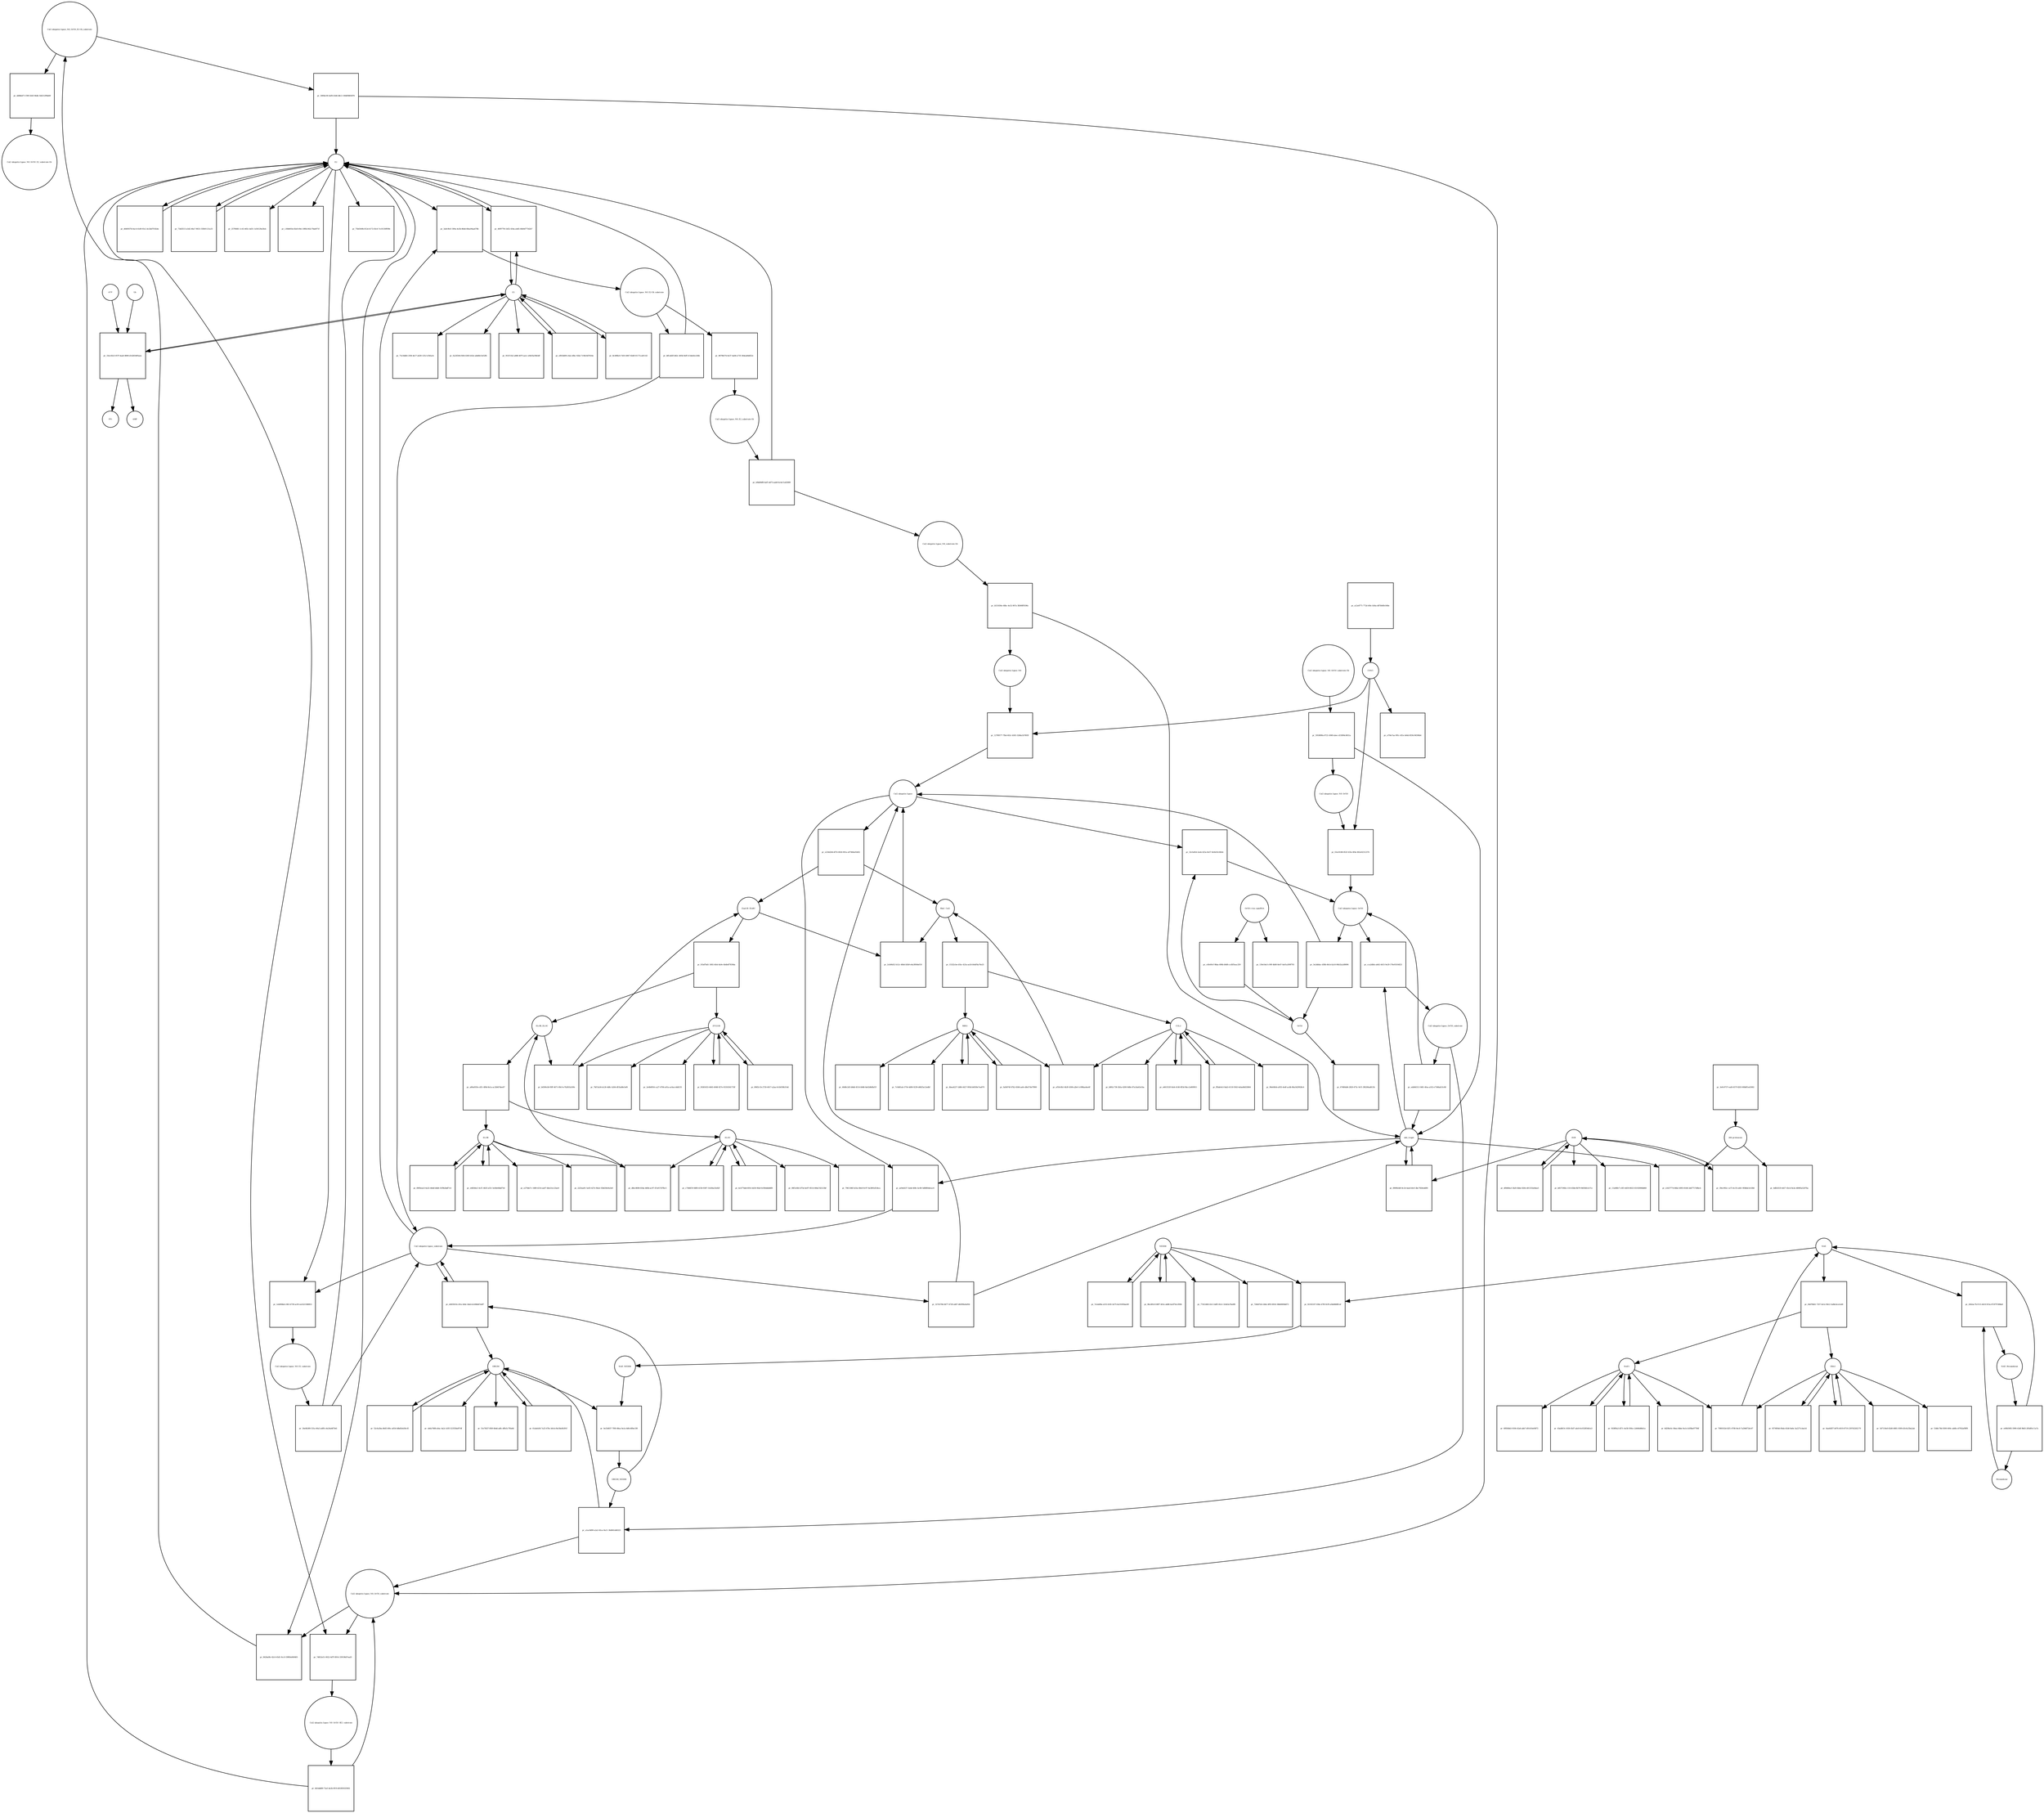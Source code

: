 strict digraph  {
"Cul2 ubiquitin ligase_N8_Orf10_E2-Ub_substrate" [annotation="urn_miriam_ncbiprotein_BCD58762|urn_miriam_hgnc.symbol_UBE2|urn_miriam_hgnc.symbol_ZYG11B|urn_miriam_hgnc.symbol_ELOB|urn_miriam_hgnc.symbol_ELOC|urn_miriam_hgnc.symbol_RBX1|urn_miriam_hgnc.symbol_CUL2|urn_miriam_hgnc.symbol_NEDD8", bipartite=0, cls=complex, fontsize=4, label="Cul2 ubiquitin ligase_N8_Orf10_E2-Ub_substrate", shape=circle];
"pr_dd0bb471-f39f-43d3-9b4b-1b6212f9bd0f" [annotation="", bipartite=1, cls=process, fontsize=4, label="pr_dd0bb471-f39f-43d3-9b4b-1b6212f9bd0f", shape=square];
"Cul2 ubiquitin ligase_N8_Orf10_E2_substrate-Ub" [annotation="urn_miriam_ncbiprotein_BCD58762|urn_miriam_hgnc.symbol_UBE2|urn_miriam_hgnc.symbol_ZYG11B|urn_miriam_hgnc.symbol_ELOB|urn_miriam_hgnc.symbol_ELOC|urn_miriam_hgnc.symbol_RBX1|urn_miriam_hgnc.symbol_CUL2|urn_miriam_hgnc.symbol_NEDD8", bipartite=0, cls=complex, fontsize=4, label="Cul2 ubiquitin ligase_N8_Orf10_E2_substrate-Ub", shape=circle];
"Cul2 ubiquitin ligase_N8_E2-Ub_substrate" [annotation="urn_miriam_hgnc.symbol_ZYG11B|urn_miriam_hgnc.symbol_RBX1|urn_miriam_hgnc.symbol_ELOB|urn_miriam_hgnc.symbol_ELOC|urn_miriam_hgnc.symbol_CUL2|urn_miriam_hgnc.symbol_NEDD8|urn_miriam_hgnc.symbol_UBE2", bipartite=0, cls=complex, fontsize=4, label="Cul2 ubiquitin ligase_N8_E2-Ub_substrate", shape=circle];
"pr_9679b574-0e37-4a06-a735-564ea84df22c" [annotation="", bipartite=1, cls=process, fontsize=4, label="pr_9679b574-0e37-4a06-a735-564ea84df22c", shape=square];
"Cul2 ubiquitin ligase_N8_E2_substrate-Ub" [annotation="urn_miriam_hgnc.symbol_ZYG11B|urn_miriam_hgnc.symbol_UBE2|urn_miriam_hgnc.symbol_ELOB|urn_miriam_hgnc.symbol_ELOC|urn_miriam_hgnc.symbol_RBX1|urn_miriam_hgnc.symbol_CUL2|urn_miriam_hgnc.symbol_NEDD8", bipartite=0, cls=complex, fontsize=4, label="Cul2 ubiquitin ligase_N8_E2_substrate-Ub", shape=circle];
E2 [annotation="urn_miriam_hgnc.symbol_UBE2", bipartite=0, cls=macromolecule, fontsize=4, label=E2, shape=circle];
"pr_40f977f4-5d52-434a-a4d5-64b9d77542b7" [annotation="", bipartite=1, cls=process, fontsize=4, label="pr_40f977f4-5d52-434a-a4d5-64b9d77542b7", shape=square];
E1 [annotation="urn_miriam_hgnc.symbol_UBA", bipartite=0, cls=macromolecule, fontsize=4, label=E1, shape=circle];
"pr_33ec45e3-057f-4aa6-8890-d14283495aea" [annotation="", bipartite=1, cls=process, fontsize=4, label="pr_33ec45e3-057f-4aa6-8890-d14283495aea", shape=square];
Ub [annotation="", bipartite=0, cls="simple chemical", fontsize=4, label=Ub, shape=circle];
ATP [annotation="", bipartite=0, cls="simple chemical", fontsize=4, label=ATP, shape=circle];
AMP [annotation="", bipartite=0, cls="simple chemical", fontsize=4, label=AMP, shape=circle];
PPi [annotation="", bipartite=0, cls="simple chemical", fontsize=4, label=PPi, shape=circle];
"Cul2 ubiquitin ligase_substrate" [annotation="urn_miriam_hgnc.symbol_ZYg11B|urn_miriam_hgnc.symbol_ELOB|urn_miriam_hgnc.symbol_ELOC|urn_miriam_hgnc.symbol_RBX1|urn_miriam_hgnc.symbol_CUL2|urn_miriam_hgnc.symbol_NEDD8", bipartite=0, cls=complex, fontsize=4, label="Cul2 ubiquitin ligase_substrate", shape=circle];
"pr_3a8c9b1f-309a-4e3b-86dd-68ea94aa678b" [annotation="", bipartite=1, cls=process, fontsize=4, label="pr_3a8c9b1f-309a-4e3b-86dd-68ea94aa678b", shape=square];
"Cul2 ubiquitin ligase_N8_Orf10_substrate" [annotation="urn_miriam_ncbiprotein_BCD58762|urn_miriam_hgnc.symbol_ZYG11B|urn_miriam_hgnc.symbol_ELOB|urn_miriam_hgnc.symbol_ELOC|urn_miriam_hgnc.symbol_RBX1|urn_miriam_hgnc.symbol_CUL2|urn_miriam_hgnc.symbol_NEDD8", bipartite=0, cls=complex, fontsize=4, label="Cul2 ubiquitin ligase_N8_Orf10_substrate", shape=circle];
"pr_8426a0fe-42c6-45d1-9cc0-59f60e849405" [annotation="", bipartite=1, cls=process, fontsize=4, label="pr_8426a0fe-42c6-45d1-9cc0-59f60e849405", shape=square];
ZYG11B [annotation="urn_miriam_hgnc_HGNC%3A25820", bipartite=0, cls=macromolecule, fontsize=4, label=ZYG11B, shape=circle];
"pr_f4581653-4645-4048-927e-03318341735f" [annotation="", bipartite=1, cls=process, fontsize=4, label="pr_f4581653-4645-4048-927e-03318341735f", shape=square];
UBE2M [annotation="urn_miriam_hgnc_HGNC%3A12491", bipartite=0, cls=macromolecule, fontsize=4, label=UBE2M, shape=circle];
"pr_61abeb36-7a25-47bc-b0cb-f4e58a0b391f" [annotation="", bipartite=1, cls=process, fontsize=4, label="pr_61abeb36-7a25-47bc-b0cb-f4e58a0b391f", shape=square];
UBA3 [annotation="urn_miriam_hgnc_HGNC%3A12470", bipartite=0, cls=macromolecule, fontsize=4, label=UBA3, shape=circle];
"pr_0574f64d-00ab-41b8-9a6e-3a2271cbacb1" [annotation="", bipartite=1, cls=process, fontsize=4, label="pr_0574f64d-00ab-41b8-9a6e-3a2271cbacb1", shape=square];
RBX1 [annotation="urn_miriam_hgnc_HGNC%3A9928", bipartite=0, cls=macromolecule, fontsize=4, label=RBX1, shape=circle];
"pr_4bea4227-2d84-4427-993d-b6930e7ea870" [annotation="", bipartite=1, cls=process, fontsize=4, label="pr_4bea4227-2d84-4427-993d-b6930e7ea870", shape=square];
"Orf10 (+)ss sgmRNA" [annotation=urn_miriam_ncbiprotein_BCD58762, bipartite=0, cls="nucleic acid feature", fontsize=4, label="Orf10 (+)ss sgmRNA", shape=circle];
"pr_c4fe69cf-9bba-496b-b9d8-ccd5f5eac259" [annotation="", bipartite=1, cls=process, fontsize=4, label="pr_c4fe69cf-9bba-496b-b9d8-ccd5f5eac259", shape=square];
Orf10 [annotation=urn_miriam_ncbiprotein_BCD58762, bipartite=0, cls=macromolecule, fontsize=4, label=Orf10, shape=circle];
NEDD8 [annotation="urn_miriam_hgnc_HGNC%3A7732", bipartite=0, cls=macromolecule, fontsize=4, label=NEDD8, shape=circle];
"pr_7e2abf8a-e253-4181-b275-be191ffdae49" [annotation="", bipartite=1, cls=process, fontsize=4, label="pr_7e2abf8a-e253-4181-b275-be191ffdae49", shape=square];
NAE1 [annotation="urn_miriam_hgnc_HGNC%3A621", bipartite=0, cls=macromolecule, fontsize=4, label=NAE1, shape=circle];
"pr_43adbf14-1658-45d7-abc8-6c032854b1a3" [annotation="", bipartite=1, cls=process, fontsize=4, label="pr_43adbf14-1658-45d7-abc8-6c032854b1a3", shape=square];
ELOC [annotation="urn_miriam_hgnc_HGNC%3A11617", bipartite=0, cls=macromolecule, fontsize=4, label=ELOC, shape=circle];
"pr_c7466f19-68f8-4158-9387-31d36a33e82f" [annotation="", bipartite=1, cls=process, fontsize=4, label="pr_c7466f19-68f8-4158-9387-31d36a33e82f", shape=square];
ELOB [annotation="urn_miriam_hgnc_HGNC%3A11619", bipartite=0, cls=macromolecule, fontsize=4, label=ELOB, shape=circle];
"pr_8985eae3-6a32-46dd-b4b8-31f9b2bdf7c4" [annotation="", bipartite=1, cls=process, fontsize=4, label="pr_8985eae3-6a32-46dd-b4b8-31f9b2bdf7c4", shape=square];
"pr_d640937b-0ac4-41d9-93c2-dc2bd7f182de" [annotation="", bipartite=1, cls=process, fontsize=4, label="pr_d640937b-0ac4-41d9-93c2-dc2bd7f182de", shape=square];
"pr_ef81b609-c6ee-4fbc-92b2-7c9b10d7616e" [annotation="", bipartite=1, cls=process, fontsize=4, label="pr_ef81b609-c6ee-4fbc-92b2-7c9b10d7616e", shape=square];
DUB [annotation="urn_miriam_hgnc.symbol_DUB", bipartite=0, cls=macromolecule, fontsize=4, label=DUB, shape=circle];
"pr_39ec992c-ca73-4c35-a441-9f48de3c438d" [annotation="", bipartite=1, cls=process, fontsize=4, label="pr_39ec992c-ca73-4c35-a441-9f48de3c438d", shape=square];
CUL2 [annotation="urn_miriam_hgnc_HGNC%3A2552", bipartite=0, cls=macromolecule, fontsize=4, label=CUL2, shape=circle];
"pr_e661553f-feb4-4140-8f3d-9bcc2e809911" [annotation="", bipartite=1, cls=process, fontsize=4, label="pr_e661553f-feb4-4140-8f3d-9bcc2e809911", shape=square];
"pr_8f4f2c1b-2720-4017-a2aa-fe1b030b314d" [annotation="", bipartite=1, cls=process, fontsize=4, label="pr_8f4f2c1b-2720-4017-a2aa-fe1b030b314d", shape=square];
"pr_52c6a3ba-d6d5-4f4c-a654-6dbd5eb36c45" [annotation="", bipartite=1, cls=process, fontsize=4, label="pr_52c6a3ba-d6d5-4f4c-a654-6dbd5eb36c45", shape=square];
"pr_0aa6d5f7-b976-4019-8719-2397d3262170" [annotation="", bipartite=1, cls=process, fontsize=4, label="pr_0aa6d5f7-b976-4019-8719-2397d3262170", shape=square];
"pr_fafd474f-67b2-4566-aefe-d8e57de7f900" [annotation="", bipartite=1, cls=process, fontsize=4, label="pr_fafd474f-67b2-4566-aefe-d8e57de7f900", shape=square];
"pr_9bcd95c9-80f7-401e-ab88-4a3f7b1cf094" [annotation="", bipartite=1, cls=process, fontsize=4, label="pr_9bcd95c9-80f7-401e-ab88-4a3f7b1cf094", shape=square];
"pr_f438f0a3-d57c-4e58-936e-c2d446d8efca" [annotation="", bipartite=1, cls=process, fontsize=4, label="pr_f438f0a3-d57c-4e58-936e-c2d446d8efca", shape=square];
"pr_4cb774dd-6914-4d18-9fa8-0cf66dddd6f6" [annotation="", bipartite=1, cls=process, fontsize=4, label="pr_4cb774dd-6914-4d18-9fa8-0cf66dddd6f6", shape=square];
"pr_e48364c3-4cf1-402f-a531-5e40e84bd75d" [annotation="", bipartite=1, cls=process, fontsize=4, label="pr_e48364c3-4cf1-402f-a531-5e40e84bd75d", shape=square];
"pr_73d2f213-a5d2-46a7-9833-15fb91121a33" [annotation="", bipartite=1, cls=process, fontsize=4, label="pr_73d2f213-a5d2-46a7-9833-15fb91121a33", shape=square];
"pr_8c49fbc6-7d10-4967-82d0-01171ca81143" [annotation="", bipartite=1, cls=process, fontsize=4, label="pr_8c49fbc6-7d10-4967-82d0-01171ca81143", shape=square];
"pr_4f6666a3-3b20-4bbe-820e-d01333a0daa5" [annotation="", bipartite=1, cls=process, fontsize=4, label="pr_4f6666a3-3b20-4bbe-820e-d01333a0daa5", shape=square];
"pr_ffbde0e3-9ab3-4118-9343-4eba48d33864" [annotation="", bipartite=1, cls=process, fontsize=4, label="pr_ffbde0e3-9ab3-4118-9343-4eba48d33864", shape=square];
"pr_a12e8771-772d-4f4c-b56a-d87b9d9c048e" [annotation="", bipartite=1, cls=process, fontsize=4, label="pr_a12e8771-772d-4f4c-b56a-d87b9d9c048e", shape=square];
CSN5 [annotation="", bipartite=0, cls=complex, fontsize=4, label=CSN5, shape=circle];
"pr_3e9c9737-eafd-457f-8203-80b8f1ed1802" [annotation="", bipartite=1, cls=process, fontsize=4, label="pr_3e9c9737-eafd-457f-8203-80b8f1ed1802", shape=square];
"26S-proteasom" [annotation="urn_miriam_obo.go_GO%3A0000502", bipartite=0, cls=complex, fontsize=4, label="26S-proteasom", shape=circle];
NAE_Pevonedistat [annotation="urn_miriam_obo.chebi_CHEBI%3A145535|urn_miriam_hgnc.symbol_NAE1|urn_miriam_hgnc.symbol_UBA3", bipartite=0, cls=complex, fontsize=4, label=NAE_Pevonedistat, shape=circle];
"pr_e49b5985-5990-43df-9b83-285df0c11a7a" [annotation="", bipartite=1, cls=process, fontsize=4, label="pr_e49b5985-5990-43df-9b83-285df0c11a7a", shape=square];
Pevonedistat [annotation="urn_miriam_obo.chebi_CHEBI%3A145535", bipartite=0, cls="simple chemical", fontsize=4, label=Pevonedistat, shape=circle];
NAE [annotation="urn_miriam_hgnc.symbol_NAE1|urn_miriam_hgnc.symbol_UBA3", bipartite=0, cls=complex, fontsize=4, label=NAE, shape=circle];
"pr_04d70b61-7257-4e1e-9b12-5a8bcbca1ed0" [annotation="", bipartite=1, cls=process, fontsize=4, label="pr_04d70b61-7257-4e1e-9b12-5a8bcbca1ed0", shape=square];
ELOB_ELOC [annotation="urn_miriam_hgnc.symbol_ELOB|urn_miriam_hgnc.symbol_ELOC", bipartite=0, cls=complex, fontsize=4, label=ELOB_ELOC, shape=circle];
"pr_a80a055b-cd51-4f8d-8e1a-ac2b9d7dee87" [annotation="", bipartite=1, cls=process, fontsize=4, label="pr_a80a055b-cd51-4f8d-8e1a-ac2b9d7dee87", shape=square];
Zyg11B_EloBC [annotation="urn_miriam_hgnc.symbol_ZYG11B|urn_miriam_hgnc.symbol_ELOB|urn_miriam_hgnc.symbol_ELOC", bipartite=0, cls=complex, fontsize=4, label=Zyg11B_EloBC, shape=circle];
"pr_01bd7bd1-3492-4feb-8a9e-4b4b4f7839da" [annotation="", bipartite=1, cls=process, fontsize=4, label="pr_01bd7bd1-3492-4feb-8a9e-4b4b4f7839da", shape=square];
"Cul2 ubiquitin ligase_N8_substrate-Ub" [annotation="urn_miriam_hgnc.symbol_ZYG11B|urn_miriam_hgnc.symbol_ELOB|urn_miriam_hgnc.symbol_ELOC|urn_miriam_hgnc.symbol_RBX1|urn_miriam_hgnc.symbol_CUL2|urn_miriam_hgnc.symbol_NEDD8", bipartite=0, cls=complex, fontsize=4, label="Cul2 ubiquitin ligase_N8_substrate-Ub", shape=circle];
"pr_b531836e-48bc-4e32-967a-3fb90ff0596c" [annotation="", bipartite=1, cls=process, fontsize=4, label="pr_b531836e-48bc-4e32-967a-3fb90ff0596c", shape=square];
"Cul2 ubiquitin ligase_N8" [annotation="urn_miriam_hgnc.symbol_ZYG11B|urn_miriam_hgnc.symbol_ELOB|urn_miriam_hgnc.symbol_ELOC|urn_miriam_hgnc.symbol_RBX1|urn_miriam_hgnc.symbol_CUL2|urn_miriam_hgnc.symbol_NEDD8", bipartite=0, cls=complex, fontsize=4, label="Cul2 ubiquitin ligase_N8", shape=circle];
ubit_traget [annotation="", bipartite=0, cls=macromolecule, fontsize=4, label=ubit_traget, shape=circle];
"pr_32743784-8477-4729-a487-d82f9fa0a956" [annotation="", bipartite=1, cls=process, fontsize=4, label="pr_32743784-8477-4729-a487-d82f9fa0a956", shape=square];
"Cul2 ubiquitin ligase" [annotation="urn_miriam_hgnc.symbol_RBX1|urn_miriam_hgnc.symbol_CUL2|urn_miriam_hgnc.symbol_ZYG11B|urn_miriam_hgnc.symbol_ELOB|urn_miriam_hgnc.symbol_ELOC", bipartite=0, cls=complex, fontsize=4, label="Cul2 ubiquitin ligase", shape=circle];
"Cul2 ubiquitin ligase_N8_Orf10_substrate-Ub" [annotation="urn_miriam_ncbiprotein_BCD58762|urn_miriam_hgnc.symbol_ZYG11B|urn_miriam_hgnc.symbol_ELOB|urn_miriam_hgnc.symbol_ELOC|urn_miriam_hgnc.symbol_RBX1|urn_miriam_hgnc.symbol_CUL2|urn_miriam_hgnc.symbol_NEDD8", bipartite=0, cls=complex, fontsize=4, label="Cul2 ubiquitin ligase_N8_Orf10_substrate-Ub", shape=circle];
"pr_5918890a-8721-4949-abec-d15894c8651a" [annotation="", bipartite=1, cls=process, fontsize=4, label="pr_5918890a-8721-4949-abec-d15894c8651a", shape=square];
"Cul2 ubiquitin ligase_N8_Orf10" [annotation="urn_miriam_hgnc.symbol_ZYG11B|urn_miriam_hgnc.symbol_ELOB|urn_miriam_hgnc.symbol_ELOC|urn_miriam_hgnc.symbol_RBX1|urn_miriam_hgnc.symbol_CUL2|urn_miriam_hgnc.symbol_NEDD8|urn_miriam_ncbiprotein_BCD58762", bipartite=0, cls=complex, fontsize=4, label="Cul2 ubiquitin ligase_N8_Orf10", shape=circle];
"Cul2 ubiquitin ligase_Orf10_substrate" [annotation="urn_miriam_ncbiprotein_BCD58762|urn_miriam_hgnc.symbol_ZYg11B|urn_miriam_hgnc.symbol_ELOB|urn_miriam_hgnc.symbol_ELOC|urn_miriam_hgnc.symbol_RBX1|urn_miriam_hgnc.symbol_CUL2", bipartite=0, cls=complex, fontsize=4, label="Cul2 ubiquitin ligase_Orf10_substrate", shape=circle];
"pr_edd44313-5481-4fea-a102-e7348ab15c68" [annotation="", bipartite=1, cls=process, fontsize=4, label="pr_edd44313-5481-4fea-a102-e7348ab15c68", shape=square];
"Cul2 ubiquitin ligase_Orf10" [annotation="urn_miriam_ncbiprotein_BCD58762|urn_miriam_hgnc.symbol_ZYG11B|urn_miriam_hgnc.symbol_ELOB|urn_miriam_hgnc.symbol_ELOC|urn_miriam_hgnc.symbol_RBX1|urn_miriam_hgnc.symbol_CUL2", bipartite=0, cls=complex, fontsize=4, label="Cul2 ubiquitin ligase_Orf10", shape=circle];
"pr_03a18188-852f-435e-8f4e-802e02312376" [annotation="", bipartite=1, cls=process, fontsize=4, label="pr_03a18188-852f-435e-8f4e-802e02312376", shape=square];
"pr_3e2dddac-d58b-46cb-b2c8-06b32a2d9896" [annotation="", bipartite=1, cls=process, fontsize=4, label="pr_3e2dddac-d58b-46cb-b2c8-06b32a2d9896", shape=square];
"pr_12789577-7fbd-402c-b583-328da1b7805f" [annotation="", bipartite=1, cls=process, fontsize=4, label="pr_12789577-7fbd-402c-b583-328da1b7805f", shape=square];
"pr_e234d20d-df7d-4926-901a-a97466a05d02" [annotation="", bipartite=1, cls=process, fontsize=4, label="pr_e234d20d-df7d-4926-901a-a97466a05d02", shape=square];
Rbx1_Cul2 [annotation="urn_miriam_hgnc.symbol_RBX1|urn_miriam_hgnc.symbol_CUL2", bipartite=0, cls=complex, fontsize=4, label=Rbx1_Cul2, shape=circle];
"pr_b9bd9df8-4af5-4d73-aab9-6c4e11a62089" [annotation="", bipartite=1, cls=process, fontsize=4, label="pr_b9bd9df8-4af5-4d73-aab9-6c4e11a62089", shape=square];
"Cul2 ubiquitin ligase_N8_E2_substrate" [annotation="urn_miriam_hgnc.symbol_ZYG11B|urn_miriam_hgnc.symbol_ELOB|urn_miriam_hgnc.symbol_ELOC|urn_miriam_hgnc.symbol_RBX1|urn_miriam_hgnc.symbol_CUL2|urn_miriam_hgnc.symbol_NEDD8", bipartite=0, cls=complex, fontsize=4, label="Cul2 ubiquitin ligase_N8_E2_substrate", shape=circle];
"pr_24e0b389-531a-40a3-a6f8-c4e24a467b41" [annotation="", bipartite=1, cls=process, fontsize=4, label="pr_24e0b389-531a-40a3-a6f8-c4e24a467b41", shape=square];
"Cul2 ubiquitin ligase_N8_Orf10_0E2_substrate" [annotation="urn_miriam_ncbiprotein_BCD58762|urn_miriam_hgnc.symbol_ZYG11B|urn_miriam_hgnc.symbol_ELOB|urn_miriam_hgnc.symbol_ELOC|urn_miriam_hgnc.symbol_RBX1|urn_miriam_hgnc.symbol_CUL2|urn_miriam_hgnc.symbol_NEDD8|urn_miriam_hgnc.symbol_UBE2", bipartite=0, cls=complex, fontsize=4, label="Cul2 ubiquitin ligase_N8_Orf10_0E2_substrate", shape=circle];
"pr_6d1ddd89-72a5-4e2b-9f19-d01859325902" [annotation="", bipartite=1, cls=process, fontsize=4, label="pr_6d1ddd89-72a5-4e2b-9f19-d01859325902", shape=square];
"pr_15322cbe-d1bc-423a-ae24-b9aff4a76e25" [annotation="", bipartite=1, cls=process, fontsize=4, label="pr_15322cbe-d1bc-423a-ae24-b9aff4a76e25", shape=square];
"pr_8909b3d0-8c24-4aed-b0cf-dbc7826edd90" [annotation="", bipartite=1, cls=process, fontsize=4, label="pr_8909b3d0-8c24-4aed-b0cf-dbc7826edd90", shape=square];
"pr_bffcdd3f-b82c-405b-9eff-fc54eb5ce56b" [annotation="", bipartite=1, cls=process, fontsize=4, label="pr_bffcdd3f-b82c-405b-9eff-fc54eb5ce56b", shape=square];
"pr_50f64c00-4ef8-43d4-b8c2-1064f0865876" [annotation="", bipartite=1, cls=process, fontsize=4, label="pr_50f64c00-4ef8-43d4-b8c2-1064f0865876", shape=square];
"pr_e3437774-86b2-4993-8168-2dd7717d9bcb" [annotation="", bipartite=1, cls=process, fontsize=4, label="pr_e3437774-86b2-4993-8168-2dd7717d9bcb", shape=square];
"pr_7bf15a56-dc26-4d8c-b264-df1fad8e3ef6" [annotation="", bipartite=1, cls=process, fontsize=4, label="pr_7bf15a56-dc26-4d8c-b264-df1fad8e3ef6", shape=square];
"pr_2e4b6954-ca27-4784-a01a-ac6accddd135" [annotation="", bipartite=1, cls=process, fontsize=4, label="pr_2e4b6954-ca27-4784-a01a-ac6accddd135", shape=square];
"pr_eb6a7488-a0ac-4a2c-b3f3-523558af07df" [annotation="", bipartite=1, cls=process, fontsize=4, label="pr_eb6a7488-a0ac-4a2c-b3f3-523558af07df", shape=square];
"pr_51e7fd37-ffd9-4b4d-adfc-dffe5c7f0a6d" [annotation="", bipartite=1, cls=process, fontsize=4, label="pr_51e7fd37-ffd9-4b4d-adfc-dffe5c7f0a6d", shape=square];
"pr_5d7118e0-82d0-4881-9309-d3cfe25ba2ab" [annotation="", bipartite=1, cls=process, fontsize=4, label="pr_5d7118e0-82d0-4881-9309-d3cfe25ba2ab", shape=square];
"pr_53dbc78d-9300-400c-ab8b-c67f42af0ff8" [annotation="", bipartite=1, cls=process, fontsize=4, label="pr_53dbc78d-9300-400c-ab8b-c67f42af0ff8", shape=square];
"pr_40d8c2d5-b8dd-4514-b9d6-8a02d6dfaf1f" [annotation="", bipartite=1, cls=process, fontsize=4, label="pr_40d8c2d5-b8dd-4514-b9d6-8a02d6dfaf1f", shape=square];
"pr_7c0d61ab-3754-4d06-9239-d4825a12edbf" [annotation="", bipartite=1, cls=process, fontsize=4, label="pr_7c0d61ab-3754-4d06-9239-d4825a12edbf", shape=square];
"pr_130e54e3-c90f-4b80-8e47-0a01a309f793" [annotation="", bipartite=1, cls=process, fontsize=4, label="pr_130e54e3-c90f-4b80-8e47-0a01a309f793", shape=square];
"pr_67480dd4-2820-475c-9cf1-3f6200ad613b" [annotation="", bipartite=1, cls=process, fontsize=4, label="pr_67480dd4-2820-475c-9cf1-3f6200ad613b", shape=square];
"pr_77d12460-43c3-4df5-81e1-32443a76a0f8" [annotation="", bipartite=1, cls=process, fontsize=4, label="pr_77d12460-43c3-4df5-81e1-32443a76a0f8", shape=square];
"pr_726407e6-246e-4f93-8916-58b600f4b872" [annotation="", bipartite=1, cls=process, fontsize=4, label="pr_726407e6-246e-4f93-8916-58b600f4b872", shape=square];
"pr_6d29bc6c-0bea-4bbe-9a1e-b1f8be97784f" [annotation="", bipartite=1, cls=process, fontsize=4, label="pr_6d29bc6c-0bea-4bbe-9a1e-b1f8be97784f", shape=square];
"pr_6f856bb3-0184-42a6-abb7-d91416ef4872" [annotation="", bipartite=1, cls=process, fontsize=4, label="pr_6f856bb3-0184-42a6-abb7-d91416ef4872", shape=square];
"pr_98f1e0b5-d75d-4e97-8514-066a7d2123bf" [annotation="", bipartite=1, cls=process, fontsize=4, label="pr_98f1e0b5-d75d-4e97-8514-066a7d2123bf", shape=square];
"pr_7961186f-b33a-49e8-9c97-0a3891d534ca" [annotation="", bipartite=1, cls=process, fontsize=4, label="pr_7961186f-b33a-49e8-9c97-0a3891d534ca", shape=square];
"pr_e270de7c-1689-4314-aa07-4be21ec23ae0" [annotation="", bipartite=1, cls=process, fontsize=4, label="pr_e270de7c-1689-4314-aa07-4be21ec23ae0", shape=square];
"pr_2225aa91-5a93-427e-9b2e-55b630e9a3e0" [annotation="", bipartite=1, cls=process, fontsize=4, label="pr_2225aa91-5a93-427e-9b2e-55b630e9a3e0", shape=square];
"pr_257f6681-1c43-465c-bd31-1e56129a5feb" [annotation="", bipartite=1, cls=process, fontsize=4, label="pr_257f6681-1c43-465c-bd31-1e56129a5feb", shape=square];
"pr_c36b605d-d5e8-49e1-8f6b-842c78ab971f" [annotation="", bipartite=1, cls=process, fontsize=4, label="pr_c36b605d-d5e8-49e1-8f6b-842c78ab971f", shape=square];
"pr_71e34db5-25f4-4e17-a629-125c1cfb5a3c" [annotation="", bipartite=1, cls=process, fontsize=4, label="pr_71e34db5-25f4-4e17-a629-125c1cfb5a3c", shape=square];
"pr_fa22f204-f456-4383-b52e-abb0b13e52fb" [annotation="", bipartite=1, cls=process, fontsize=4, label="pr_fa22f204-f456-4383-b52e-abb0b13e52fb", shape=square];
"pr_b857196b-c116-45bb-8b79-94056fe1e7cc" [annotation="", bipartite=1, cls=process, fontsize=4, label="pr_b857196b-c116-45bb-8b79-94056fe1e7cc", shape=square];
"pr_11a08fe7-c0f3-4459-8023-03192906b860" [annotation="", bipartite=1, cls=process, fontsize=4, label="pr_11a08fe7-c0f3-4459-8023-03192906b860", shape=square];
"pr_98e64feb-a955-4e4f-acdb-86a5429928c4" [annotation="", bipartite=1, cls=process, fontsize=4, label="pr_98e64feb-a955-4e4f-acdb-86a5429928c4", shape=square];
"pr_b892c738-3b5a-4200-9d8e-87a1da43e1ba" [annotation="", bipartite=1, cls=process, fontsize=4, label="pr_b892c738-3b5a-4200-9d8e-87a1da43e1ba", shape=square];
"pr_e7f4e7aa-991c-4f1e-b44d-0f30c94596b4" [annotation="", bipartite=1, cls=process, fontsize=4, label="pr_e7f4e7aa-991c-4f1e-b44d-0f30c94596b4", shape=square];
"pr_6dfb3535-6d17-45cb-9a3a-48985a5207ba" [annotation="", bipartite=1, cls=process, fontsize=4, label="pr_6dfb3535-6d17-45cb-9a3a-48985a5207ba", shape=square];
NAE_NEDD8 [annotation="urn_miriam_hgnc.symbol_NEDD8|urn_miriam_hgnc.symbol_NAE1|urn_miriam_hgnc.symbol_UBA3", bipartite=0, cls=complex, fontsize=4, label=NAE_NEDD8, shape=circle];
"pr_0e33d037-7f69-48ea-9a1a-6d0c4f8ec5f6" [annotation="", bipartite=1, cls=process, fontsize=4, label="pr_0e33d037-7f69-48ea-9a1a-6d0c4f8ec5f6", shape=square];
UBE2M_NEDD8 [annotation="urn_miriam_hgnc.symbol_UBE2M|urn_miriam_hgnc.symbol_NEDD8", bipartite=0, cls=complex, fontsize=4, label=UBE2M_NEDD8, shape=circle];
"pr_32cfa85d-2eeb-425a-8e57-8e9e03cfdfeb" [annotation="", bipartite=1, cls=process, fontsize=4, label="pr_32cfa85d-2eeb-425a-8e57-8e9e03cfdfeb", shape=square];
"pr_92192107-036e-47f0-9cf9-a5bb968ffcef" [annotation="", bipartite=1, cls=process, fontsize=4, label="pr_92192107-036e-47f0-9cf9-a5bb968ffcef", shape=square];
"pr_2042ac7b-f115-4419-915a-872f7f7d98a8" [annotation="", bipartite=1, cls=process, fontsize=4, label="pr_2042ac7b-f115-4419-915a-872f7f7d98a8", shape=square];
"pr_7080102d-62f1-4708-9ec8-7a29d672dc47" [annotation="", bipartite=1, cls=process, fontsize=4, label="pr_7080102d-62f1-4708-9ec8-7a29d672dc47", shape=square];
"pr_b4590cb9-f0ff-4671-89c9-e7b281fa509c" [annotation="", bipartite=1, cls=process, fontsize=4, label="pr_b4590cb9-f0ff-4671-89c9-e7b281fa509c", shape=square];
"pr_d8ec8696-834a-460b-ac97-47a917d7fbc5" [annotation="", bipartite=1, cls=process, fontsize=4, label="pr_d8ec8696-834a-460b-ac97-47a917d7fbc5", shape=square];
"pr_2cb06d12-b12c-46b4-b5b9-e6a3f69def18" [annotation="", bipartite=1, cls=process, fontsize=4, label="pr_2cb06d12-b12c-46b4-b5b9-e6a3f69def18", shape=square];
"pr_ae9eb537-3a4d-408c-bc08-5d88f64dcac6" [annotation="", bipartite=1, cls=process, fontsize=4, label="pr_ae9eb537-3a4d-408c-bc08-5d88f64dcac6", shape=square];
"pr_e683501b-c81a-444c-b4e4-dc49b467edf7" [annotation="", bipartite=1, cls=process, fontsize=4, label="pr_e683501b-c81a-444c-b4e4-dc49b467edf7", shape=square];
"pr_cca2dbfa-ab62-4415-9e29-176e93104f23" [annotation="", bipartite=1, cls=process, fontsize=4, label="pr_cca2dbfa-ab62-4415-9e29-176e93104f23", shape=square];
"pr_a1ac8d90-a2a3-45ca-9a11-36d841dd6325" [annotation="", bipartite=1, cls=process, fontsize=4, label="pr_a1ac8d90-a2a3-45ca-9a11-36d841dd6325", shape=square];
"pr_1eb094bd-c063-4739-ac05-ea5221580853" [annotation="", bipartite=1, cls=process, fontsize=4, label="pr_1eb094bd-c063-4739-ac05-ea5221580853", shape=square];
"pr_7d652e51-0022-4d7f-8914-339196d7ead3" [annotation="", bipartite=1, cls=process, fontsize=4, label="pr_7d652e51-0022-4d7f-8914-339196d7ead3", shape=square];
"pr_ef50c0b1-6b3f-4308-a2b4-1c098aa4ee6f" [annotation="", bipartite=1, cls=process, fontsize=4, label="pr_ef50c0b1-6b3f-4308-a2b4-1c098aa4ee6f", shape=square];
"pr_951f11b2-a868-407f-aa1c-e0b35a59b3df" [annotation="", bipartite=1, cls=process, fontsize=4, label="pr_951f11b2-a868-407f-aa1c-e0b35a59b3df", shape=square];
"pr_75b0349b-812d-4172-83c6-7e10130ff09b" [annotation="", bipartite=1, cls=process, fontsize=4, label="pr_75b0349b-812d-4172-83c6-7e10130ff09b", shape=square];
"Cul2 ubiquitin ligase_N8_Orf10_E2-Ub_substrate" -> "pr_dd0bb471-f39f-43d3-9b4b-1b6212f9bd0f"  [annotation="", interaction_type=consumption];
"Cul2 ubiquitin ligase_N8_Orf10_E2-Ub_substrate" -> "pr_50f64c00-4ef8-43d4-b8c2-1064f0865876"  [annotation="", interaction_type=consumption];
"pr_dd0bb471-f39f-43d3-9b4b-1b6212f9bd0f" -> "Cul2 ubiquitin ligase_N8_Orf10_E2_substrate-Ub"  [annotation="", interaction_type=production];
"Cul2 ubiquitin ligase_N8_E2-Ub_substrate" -> "pr_9679b574-0e37-4a06-a735-564ea84df22c"  [annotation="", interaction_type=consumption];
"Cul2 ubiquitin ligase_N8_E2-Ub_substrate" -> "pr_bffcdd3f-b82c-405b-9eff-fc54eb5ce56b"  [annotation="", interaction_type=consumption];
"pr_9679b574-0e37-4a06-a735-564ea84df22c" -> "Cul2 ubiquitin ligase_N8_E2_substrate-Ub"  [annotation="", interaction_type=production];
"Cul2 ubiquitin ligase_N8_E2_substrate-Ub" -> "pr_b9bd9df8-4af5-4d73-aab9-6c4e11a62089"  [annotation="", interaction_type=consumption];
E2 -> "pr_40f977f4-5d52-434a-a4d5-64b9d77542b7"  [annotation="", interaction_type=consumption];
E2 -> "pr_3a8c9b1f-309a-4e3b-86dd-68ea94aa678b"  [annotation="", interaction_type=consumption];
E2 -> "pr_8426a0fe-42c6-45d1-9cc0-59f60e849405"  [annotation="", interaction_type=consumption];
E2 -> "pr_d640937b-0ac4-41d9-93c2-dc2bd7f182de"  [annotation="", interaction_type=consumption];
E2 -> "pr_73d2f213-a5d2-46a7-9833-15fb91121a33"  [annotation="", interaction_type=consumption];
E2 -> "pr_257f6681-1c43-465c-bd31-1e56129a5feb"  [annotation="", interaction_type=consumption];
E2 -> "pr_c36b605d-d5e8-49e1-8f6b-842c78ab971f"  [annotation="", interaction_type=consumption];
E2 -> "pr_1eb094bd-c063-4739-ac05-ea5221580853"  [annotation="", interaction_type=consumption];
E2 -> "pr_7d652e51-0022-4d7f-8914-339196d7ead3"  [annotation="", interaction_type=consumption];
E2 -> "pr_75b0349b-812d-4172-83c6-7e10130ff09b"  [annotation="", interaction_type=consumption];
"pr_40f977f4-5d52-434a-a4d5-64b9d77542b7" -> E2  [annotation="", interaction_type=production];
"pr_40f977f4-5d52-434a-a4d5-64b9d77542b7" -> E1  [annotation="", interaction_type=production];
E1 -> "pr_40f977f4-5d52-434a-a4d5-64b9d77542b7"  [annotation="", interaction_type=consumption];
E1 -> "pr_33ec45e3-057f-4aa6-8890-d14283495aea"  [annotation="", interaction_type=consumption];
E1 -> "pr_ef81b609-c6ee-4fbc-92b2-7c9b10d7616e"  [annotation="", interaction_type=consumption];
E1 -> "pr_8c49fbc6-7d10-4967-82d0-01171ca81143"  [annotation="", interaction_type=consumption];
E1 -> "pr_71e34db5-25f4-4e17-a629-125c1cfb5a3c"  [annotation="", interaction_type=consumption];
E1 -> "pr_fa22f204-f456-4383-b52e-abb0b13e52fb"  [annotation="", interaction_type=consumption];
E1 -> "pr_951f11b2-a868-407f-aa1c-e0b35a59b3df"  [annotation="", interaction_type=consumption];
"pr_33ec45e3-057f-4aa6-8890-d14283495aea" -> E1  [annotation="", interaction_type=production];
"pr_33ec45e3-057f-4aa6-8890-d14283495aea" -> AMP  [annotation="", interaction_type=production];
"pr_33ec45e3-057f-4aa6-8890-d14283495aea" -> PPi  [annotation="", interaction_type=production];
Ub -> "pr_33ec45e3-057f-4aa6-8890-d14283495aea"  [annotation="", interaction_type=consumption];
ATP -> "pr_33ec45e3-057f-4aa6-8890-d14283495aea"  [annotation="", interaction_type=consumption];
"Cul2 ubiquitin ligase_substrate" -> "pr_3a8c9b1f-309a-4e3b-86dd-68ea94aa678b"  [annotation="", interaction_type=consumption];
"Cul2 ubiquitin ligase_substrate" -> "pr_32743784-8477-4729-a487-d82f9fa0a956"  [annotation="", interaction_type=consumption];
"Cul2 ubiquitin ligase_substrate" -> "pr_e683501b-c81a-444c-b4e4-dc49b467edf7"  [annotation="", interaction_type=consumption];
"Cul2 ubiquitin ligase_substrate" -> "pr_1eb094bd-c063-4739-ac05-ea5221580853"  [annotation="", interaction_type=consumption];
"pr_3a8c9b1f-309a-4e3b-86dd-68ea94aa678b" -> "Cul2 ubiquitin ligase_N8_E2-Ub_substrate"  [annotation="", interaction_type=production];
"Cul2 ubiquitin ligase_N8_Orf10_substrate" -> "pr_8426a0fe-42c6-45d1-9cc0-59f60e849405"  [annotation="", interaction_type=consumption];
"Cul2 ubiquitin ligase_N8_Orf10_substrate" -> "pr_7d652e51-0022-4d7f-8914-339196d7ead3"  [annotation="", interaction_type=consumption];
"pr_8426a0fe-42c6-45d1-9cc0-59f60e849405" -> "Cul2 ubiquitin ligase_N8_Orf10_E2-Ub_substrate"  [annotation="", interaction_type=production];
ZYG11B -> "pr_f4581653-4645-4048-927e-03318341735f"  [annotation="", interaction_type=consumption];
ZYG11B -> "pr_8f4f2c1b-2720-4017-a2aa-fe1b030b314d"  [annotation="", interaction_type=consumption];
ZYG11B -> "pr_7bf15a56-dc26-4d8c-b264-df1fad8e3ef6"  [annotation="", interaction_type=consumption];
ZYG11B -> "pr_2e4b6954-ca27-4784-a01a-ac6accddd135"  [annotation="", interaction_type=consumption];
ZYG11B -> "pr_b4590cb9-f0ff-4671-89c9-e7b281fa509c"  [annotation="", interaction_type=consumption];
"pr_f4581653-4645-4048-927e-03318341735f" -> ZYG11B  [annotation="", interaction_type=production];
UBE2M -> "pr_61abeb36-7a25-47bc-b0cb-f4e58a0b391f"  [annotation="", interaction_type=consumption];
UBE2M -> "pr_52c6a3ba-d6d5-4f4c-a654-6dbd5eb36c45"  [annotation="", interaction_type=consumption];
UBE2M -> "pr_eb6a7488-a0ac-4a2c-b3f3-523558af07df"  [annotation="", interaction_type=consumption];
UBE2M -> "pr_51e7fd37-ffd9-4b4d-adfc-dffe5c7f0a6d"  [annotation="", interaction_type=consumption];
UBE2M -> "pr_0e33d037-7f69-48ea-9a1a-6d0c4f8ec5f6"  [annotation="", interaction_type=consumption];
"pr_61abeb36-7a25-47bc-b0cb-f4e58a0b391f" -> UBE2M  [annotation="", interaction_type=production];
UBA3 -> "pr_0574f64d-00ab-41b8-9a6e-3a2271cbacb1"  [annotation="", interaction_type=consumption];
UBA3 -> "pr_0aa6d5f7-b976-4019-8719-2397d3262170"  [annotation="", interaction_type=consumption];
UBA3 -> "pr_5d7118e0-82d0-4881-9309-d3cfe25ba2ab"  [annotation="", interaction_type=consumption];
UBA3 -> "pr_53dbc78d-9300-400c-ab8b-c67f42af0ff8"  [annotation="", interaction_type=consumption];
UBA3 -> "pr_7080102d-62f1-4708-9ec8-7a29d672dc47"  [annotation="", interaction_type=consumption];
"pr_0574f64d-00ab-41b8-9a6e-3a2271cbacb1" -> UBA3  [annotation="", interaction_type=production];
RBX1 -> "pr_4bea4227-2d84-4427-993d-b6930e7ea870"  [annotation="", interaction_type=consumption];
RBX1 -> "pr_fafd474f-67b2-4566-aefe-d8e57de7f900"  [annotation="", interaction_type=consumption];
RBX1 -> "pr_40d8c2d5-b8dd-4514-b9d6-8a02d6dfaf1f"  [annotation="", interaction_type=consumption];
RBX1 -> "pr_7c0d61ab-3754-4d06-9239-d4825a12edbf"  [annotation="", interaction_type=consumption];
RBX1 -> "pr_ef50c0b1-6b3f-4308-a2b4-1c098aa4ee6f"  [annotation="", interaction_type=consumption];
"pr_4bea4227-2d84-4427-993d-b6930e7ea870" -> RBX1  [annotation="", interaction_type=production];
"Orf10 (+)ss sgmRNA" -> "pr_c4fe69cf-9bba-496b-b9d8-ccd5f5eac259"  [annotation="", interaction_type=consumption];
"Orf10 (+)ss sgmRNA" -> "pr_130e54e3-c90f-4b80-8e47-0a01a309f793"  [annotation="", interaction_type=consumption];
"pr_c4fe69cf-9bba-496b-b9d8-ccd5f5eac259" -> Orf10  [annotation="", interaction_type=production];
Orf10 -> "pr_67480dd4-2820-475c-9cf1-3f6200ad613b"  [annotation="", interaction_type=consumption];
Orf10 -> "pr_32cfa85d-2eeb-425a-8e57-8e9e03cfdfeb"  [annotation="", interaction_type=consumption];
NEDD8 -> "pr_7e2abf8a-e253-4181-b275-be191ffdae49"  [annotation="", interaction_type=consumption];
NEDD8 -> "pr_9bcd95c9-80f7-401e-ab88-4a3f7b1cf094"  [annotation="", interaction_type=consumption];
NEDD8 -> "pr_77d12460-43c3-4df5-81e1-32443a76a0f8"  [annotation="", interaction_type=consumption];
NEDD8 -> "pr_726407e6-246e-4f93-8916-58b600f4b872"  [annotation="", interaction_type=consumption];
NEDD8 -> "pr_92192107-036e-47f0-9cf9-a5bb968ffcef"  [annotation="", interaction_type=consumption];
"pr_7e2abf8a-e253-4181-b275-be191ffdae49" -> NEDD8  [annotation="", interaction_type=production];
NAE1 -> "pr_43adbf14-1658-45d7-abc8-6c032854b1a3"  [annotation="", interaction_type=consumption];
NAE1 -> "pr_f438f0a3-d57c-4e58-936e-c2d446d8efca"  [annotation="", interaction_type=consumption];
NAE1 -> "pr_6d29bc6c-0bea-4bbe-9a1e-b1f8be97784f"  [annotation="", interaction_type=consumption];
NAE1 -> "pr_6f856bb3-0184-42a6-abb7-d91416ef4872"  [annotation="", interaction_type=consumption];
NAE1 -> "pr_7080102d-62f1-4708-9ec8-7a29d672dc47"  [annotation="", interaction_type=consumption];
"pr_43adbf14-1658-45d7-abc8-6c032854b1a3" -> NAE1  [annotation="", interaction_type=production];
ELOC -> "pr_c7466f19-68f8-4158-9387-31d36a33e82f"  [annotation="", interaction_type=consumption];
ELOC -> "pr_4cb774dd-6914-4d18-9fa8-0cf66dddd6f6"  [annotation="", interaction_type=consumption];
ELOC -> "pr_98f1e0b5-d75d-4e97-8514-066a7d2123bf"  [annotation="", interaction_type=consumption];
ELOC -> "pr_7961186f-b33a-49e8-9c97-0a3891d534ca"  [annotation="", interaction_type=consumption];
ELOC -> "pr_d8ec8696-834a-460b-ac97-47a917d7fbc5"  [annotation="", interaction_type=consumption];
"pr_c7466f19-68f8-4158-9387-31d36a33e82f" -> ELOC  [annotation="", interaction_type=production];
ELOB -> "pr_8985eae3-6a32-46dd-b4b8-31f9b2bdf7c4"  [annotation="", interaction_type=consumption];
ELOB -> "pr_e48364c3-4cf1-402f-a531-5e40e84bd75d"  [annotation="", interaction_type=consumption];
ELOB -> "pr_e270de7c-1689-4314-aa07-4be21ec23ae0"  [annotation="", interaction_type=consumption];
ELOB -> "pr_2225aa91-5a93-427e-9b2e-55b630e9a3e0"  [annotation="", interaction_type=consumption];
ELOB -> "pr_d8ec8696-834a-460b-ac97-47a917d7fbc5"  [annotation="", interaction_type=consumption];
"pr_8985eae3-6a32-46dd-b4b8-31f9b2bdf7c4" -> ELOB  [annotation="", interaction_type=production];
"pr_d640937b-0ac4-41d9-93c2-dc2bd7f182de" -> E2  [annotation="", interaction_type=production];
"pr_ef81b609-c6ee-4fbc-92b2-7c9b10d7616e" -> E1  [annotation="", interaction_type=production];
DUB -> "pr_39ec992c-ca73-4c35-a441-9f48de3c438d"  [annotation="", interaction_type=consumption];
DUB -> "pr_4f6666a3-3b20-4bbe-820e-d01333a0daa5"  [annotation="", interaction_type=consumption];
DUB -> "pr_8909b3d0-8c24-4aed-b0cf-dbc7826edd90"  [annotation="", interaction_type=catalysis];
DUB -> "pr_b857196b-c116-45bb-8b79-94056fe1e7cc"  [annotation="", interaction_type=consumption];
DUB -> "pr_11a08fe7-c0f3-4459-8023-03192906b860"  [annotation="", interaction_type=consumption];
"pr_39ec992c-ca73-4c35-a441-9f48de3c438d" -> DUB  [annotation="", interaction_type=production];
CUL2 -> "pr_e661553f-feb4-4140-8f3d-9bcc2e809911"  [annotation="", interaction_type=consumption];
CUL2 -> "pr_ffbde0e3-9ab3-4118-9343-4eba48d33864"  [annotation="", interaction_type=consumption];
CUL2 -> "pr_98e64feb-a955-4e4f-acdb-86a5429928c4"  [annotation="", interaction_type=consumption];
CUL2 -> "pr_b892c738-3b5a-4200-9d8e-87a1da43e1ba"  [annotation="", interaction_type=consumption];
CUL2 -> "pr_ef50c0b1-6b3f-4308-a2b4-1c098aa4ee6f"  [annotation="", interaction_type=consumption];
"pr_e661553f-feb4-4140-8f3d-9bcc2e809911" -> CUL2  [annotation="", interaction_type=production];
"pr_8f4f2c1b-2720-4017-a2aa-fe1b030b314d" -> ZYG11B  [annotation="", interaction_type=production];
"pr_52c6a3ba-d6d5-4f4c-a654-6dbd5eb36c45" -> UBE2M  [annotation="", interaction_type=production];
"pr_0aa6d5f7-b976-4019-8719-2397d3262170" -> UBA3  [annotation="", interaction_type=production];
"pr_fafd474f-67b2-4566-aefe-d8e57de7f900" -> RBX1  [annotation="", interaction_type=production];
"pr_9bcd95c9-80f7-401e-ab88-4a3f7b1cf094" -> NEDD8  [annotation="", interaction_type=production];
"pr_f438f0a3-d57c-4e58-936e-c2d446d8efca" -> NAE1  [annotation="", interaction_type=production];
"pr_4cb774dd-6914-4d18-9fa8-0cf66dddd6f6" -> ELOC  [annotation="", interaction_type=production];
"pr_e48364c3-4cf1-402f-a531-5e40e84bd75d" -> ELOB  [annotation="", interaction_type=production];
"pr_73d2f213-a5d2-46a7-9833-15fb91121a33" -> E2  [annotation="", interaction_type=production];
"pr_8c49fbc6-7d10-4967-82d0-01171ca81143" -> E1  [annotation="", interaction_type=production];
"pr_4f6666a3-3b20-4bbe-820e-d01333a0daa5" -> DUB  [annotation="", interaction_type=production];
"pr_ffbde0e3-9ab3-4118-9343-4eba48d33864" -> CUL2  [annotation="", interaction_type=production];
"pr_a12e8771-772d-4f4c-b56a-d87b9d9c048e" -> CSN5  [annotation="", interaction_type=production];
CSN5 -> "pr_03a18188-852f-435e-8f4e-802e02312376"  [annotation="", interaction_type=catalysis];
CSN5 -> "pr_12789577-7fbd-402c-b583-328da1b7805f"  [annotation="", interaction_type=catalysis];
CSN5 -> "pr_e7f4e7aa-991c-4f1e-b44d-0f30c94596b4"  [annotation="", interaction_type=consumption];
"pr_3e9c9737-eafd-457f-8203-80b8f1ed1802" -> "26S-proteasom"  [annotation="", interaction_type=production];
"26S-proteasom" -> "pr_e3437774-86b2-4993-8168-2dd7717d9bcb"  [annotation="", interaction_type=catalysis];
"26S-proteasom" -> "pr_6dfb3535-6d17-45cb-9a3a-48985a5207ba"  [annotation="", interaction_type=consumption];
NAE_Pevonedistat -> "pr_e49b5985-5990-43df-9b83-285df0c11a7a"  [annotation="", interaction_type=consumption];
"pr_e49b5985-5990-43df-9b83-285df0c11a7a" -> Pevonedistat  [annotation="", interaction_type=production];
"pr_e49b5985-5990-43df-9b83-285df0c11a7a" -> NAE  [annotation="", interaction_type=production];
Pevonedistat -> "pr_2042ac7b-f115-4419-915a-872f7f7d98a8"  [annotation="", interaction_type=consumption];
NAE -> "pr_04d70b61-7257-4e1e-9b12-5a8bcbca1ed0"  [annotation="", interaction_type=consumption];
NAE -> "pr_92192107-036e-47f0-9cf9-a5bb968ffcef"  [annotation="", interaction_type=consumption];
NAE -> "pr_2042ac7b-f115-4419-915a-872f7f7d98a8"  [annotation="", interaction_type=consumption];
"pr_04d70b61-7257-4e1e-9b12-5a8bcbca1ed0" -> NAE1  [annotation="", interaction_type=production];
"pr_04d70b61-7257-4e1e-9b12-5a8bcbca1ed0" -> UBA3  [annotation="", interaction_type=production];
ELOB_ELOC -> "pr_a80a055b-cd51-4f8d-8e1a-ac2b9d7dee87"  [annotation="", interaction_type=consumption];
ELOB_ELOC -> "pr_b4590cb9-f0ff-4671-89c9-e7b281fa509c"  [annotation="", interaction_type=consumption];
"pr_a80a055b-cd51-4f8d-8e1a-ac2b9d7dee87" -> ELOB  [annotation="", interaction_type=production];
"pr_a80a055b-cd51-4f8d-8e1a-ac2b9d7dee87" -> ELOC  [annotation="", interaction_type=production];
Zyg11B_EloBC -> "pr_01bd7bd1-3492-4feb-8a9e-4b4b4f7839da"  [annotation="", interaction_type=consumption];
Zyg11B_EloBC -> "pr_2cb06d12-b12c-46b4-b5b9-e6a3f69def18"  [annotation="", interaction_type=consumption];
"pr_01bd7bd1-3492-4feb-8a9e-4b4b4f7839da" -> ELOB_ELOC  [annotation="", interaction_type=production];
"pr_01bd7bd1-3492-4feb-8a9e-4b4b4f7839da" -> ZYG11B  [annotation="", interaction_type=production];
"Cul2 ubiquitin ligase_N8_substrate-Ub" -> "pr_b531836e-48bc-4e32-967a-3fb90ff0596c"  [annotation="", interaction_type=consumption];
"pr_b531836e-48bc-4e32-967a-3fb90ff0596c" -> "Cul2 ubiquitin ligase_N8"  [annotation="", interaction_type=production];
"pr_b531836e-48bc-4e32-967a-3fb90ff0596c" -> ubit_traget  [annotation="", interaction_type=production];
"Cul2 ubiquitin ligase_N8" -> "pr_12789577-7fbd-402c-b583-328da1b7805f"  [annotation="", interaction_type=consumption];
ubit_traget -> "pr_8909b3d0-8c24-4aed-b0cf-dbc7826edd90"  [annotation="", interaction_type=consumption];
ubit_traget -> "pr_e3437774-86b2-4993-8168-2dd7717d9bcb"  [annotation="", interaction_type=consumption];
ubit_traget -> "pr_ae9eb537-3a4d-408c-bc08-5d88f64dcac6"  [annotation="", interaction_type=consumption];
ubit_traget -> "pr_cca2dbfa-ab62-4415-9e29-176e93104f23"  [annotation="", interaction_type=consumption];
"pr_32743784-8477-4729-a487-d82f9fa0a956" -> "Cul2 ubiquitin ligase"  [annotation="", interaction_type=production];
"pr_32743784-8477-4729-a487-d82f9fa0a956" -> ubit_traget  [annotation="", interaction_type=production];
"Cul2 ubiquitin ligase" -> "pr_e234d20d-df7d-4926-901a-a97466a05d02"  [annotation="", interaction_type=consumption];
"Cul2 ubiquitin ligase" -> "pr_32cfa85d-2eeb-425a-8e57-8e9e03cfdfeb"  [annotation="", interaction_type=consumption];
"Cul2 ubiquitin ligase" -> "pr_ae9eb537-3a4d-408c-bc08-5d88f64dcac6"  [annotation="", interaction_type=consumption];
"Cul2 ubiquitin ligase_N8_Orf10_substrate-Ub" -> "pr_5918890a-8721-4949-abec-d15894c8651a"  [annotation="", interaction_type=consumption];
"pr_5918890a-8721-4949-abec-d15894c8651a" -> "Cul2 ubiquitin ligase_N8_Orf10"  [annotation="", interaction_type=production];
"pr_5918890a-8721-4949-abec-d15894c8651a" -> ubit_traget  [annotation="", interaction_type=production];
"Cul2 ubiquitin ligase_N8_Orf10" -> "pr_03a18188-852f-435e-8f4e-802e02312376"  [annotation="", interaction_type=consumption];
"Cul2 ubiquitin ligase_Orf10_substrate" -> "pr_edd44313-5481-4fea-a102-e7348ab15c68"  [annotation="", interaction_type=consumption];
"Cul2 ubiquitin ligase_Orf10_substrate" -> "pr_a1ac8d90-a2a3-45ca-9a11-36d841dd6325"  [annotation="", interaction_type=consumption];
"pr_edd44313-5481-4fea-a102-e7348ab15c68" -> "Cul2 ubiquitin ligase_Orf10"  [annotation="", interaction_type=production];
"pr_edd44313-5481-4fea-a102-e7348ab15c68" -> ubit_traget  [annotation="", interaction_type=production];
"Cul2 ubiquitin ligase_Orf10" -> "pr_3e2dddac-d58b-46cb-b2c8-06b32a2d9896"  [annotation="", interaction_type=consumption];
"Cul2 ubiquitin ligase_Orf10" -> "pr_cca2dbfa-ab62-4415-9e29-176e93104f23"  [annotation="", interaction_type=consumption];
"pr_03a18188-852f-435e-8f4e-802e02312376" -> "Cul2 ubiquitin ligase_Orf10"  [annotation="", interaction_type=production];
"pr_3e2dddac-d58b-46cb-b2c8-06b32a2d9896" -> Orf10  [annotation="", interaction_type=production];
"pr_3e2dddac-d58b-46cb-b2c8-06b32a2d9896" -> "Cul2 ubiquitin ligase"  [annotation="", interaction_type=production];
"pr_12789577-7fbd-402c-b583-328da1b7805f" -> "Cul2 ubiquitin ligase"  [annotation="", interaction_type=production];
"pr_e234d20d-df7d-4926-901a-a97466a05d02" -> Rbx1_Cul2  [annotation="", interaction_type=production];
"pr_e234d20d-df7d-4926-901a-a97466a05d02" -> Zyg11B_EloBC  [annotation="", interaction_type=production];
Rbx1_Cul2 -> "pr_15322cbe-d1bc-423a-ae24-b9aff4a76e25"  [annotation="", interaction_type=consumption];
Rbx1_Cul2 -> "pr_2cb06d12-b12c-46b4-b5b9-e6a3f69def18"  [annotation="", interaction_type=consumption];
"pr_b9bd9df8-4af5-4d73-aab9-6c4e11a62089" -> "Cul2 ubiquitin ligase_N8_substrate-Ub"  [annotation="", interaction_type=production];
"pr_b9bd9df8-4af5-4d73-aab9-6c4e11a62089" -> E2  [annotation="", interaction_type=production];
"Cul2 ubiquitin ligase_N8_E2_substrate" -> "pr_24e0b389-531a-40a3-a6f8-c4e24a467b41"  [annotation="", interaction_type=consumption];
"pr_24e0b389-531a-40a3-a6f8-c4e24a467b41" -> E2  [annotation="", interaction_type=production];
"pr_24e0b389-531a-40a3-a6f8-c4e24a467b41" -> "Cul2 ubiquitin ligase_substrate"  [annotation="", interaction_type=production];
"Cul2 ubiquitin ligase_N8_Orf10_0E2_substrate" -> "pr_6d1ddd89-72a5-4e2b-9f19-d01859325902"  [annotation="", interaction_type=consumption];
"pr_6d1ddd89-72a5-4e2b-9f19-d01859325902" -> "Cul2 ubiquitin ligase_N8_Orf10_substrate"  [annotation="", interaction_type=production];
"pr_6d1ddd89-72a5-4e2b-9f19-d01859325902" -> E2  [annotation="", interaction_type=production];
"pr_15322cbe-d1bc-423a-ae24-b9aff4a76e25" -> CUL2  [annotation="", interaction_type=production];
"pr_15322cbe-d1bc-423a-ae24-b9aff4a76e25" -> RBX1  [annotation="", interaction_type=production];
"pr_8909b3d0-8c24-4aed-b0cf-dbc7826edd90" -> ubit_traget  [annotation="", interaction_type=production];
"pr_bffcdd3f-b82c-405b-9eff-fc54eb5ce56b" -> "Cul2 ubiquitin ligase_substrate"  [annotation="", interaction_type=production];
"pr_bffcdd3f-b82c-405b-9eff-fc54eb5ce56b" -> E2  [annotation="", interaction_type=production];
"pr_50f64c00-4ef8-43d4-b8c2-1064f0865876" -> "Cul2 ubiquitin ligase_N8_Orf10_substrate"  [annotation="", interaction_type=production];
"pr_50f64c00-4ef8-43d4-b8c2-1064f0865876" -> E2  [annotation="", interaction_type=production];
NAE_NEDD8 -> "pr_0e33d037-7f69-48ea-9a1a-6d0c4f8ec5f6"  [annotation="", interaction_type=consumption];
"pr_0e33d037-7f69-48ea-9a1a-6d0c4f8ec5f6" -> UBE2M_NEDD8  [annotation="", interaction_type=production];
UBE2M_NEDD8 -> "pr_e683501b-c81a-444c-b4e4-dc49b467edf7"  [annotation="", interaction_type=consumption];
UBE2M_NEDD8 -> "pr_a1ac8d90-a2a3-45ca-9a11-36d841dd6325"  [annotation="", interaction_type=consumption];
"pr_32cfa85d-2eeb-425a-8e57-8e9e03cfdfeb" -> "Cul2 ubiquitin ligase_Orf10"  [annotation="", interaction_type=production];
"pr_92192107-036e-47f0-9cf9-a5bb968ffcef" -> NAE_NEDD8  [annotation="", interaction_type=production];
"pr_2042ac7b-f115-4419-915a-872f7f7d98a8" -> NAE_Pevonedistat  [annotation="", interaction_type=production];
"pr_7080102d-62f1-4708-9ec8-7a29d672dc47" -> NAE  [annotation="", interaction_type=production];
"pr_b4590cb9-f0ff-4671-89c9-e7b281fa509c" -> Zyg11B_EloBC  [annotation="", interaction_type=production];
"pr_d8ec8696-834a-460b-ac97-47a917d7fbc5" -> ELOB_ELOC  [annotation="", interaction_type=production];
"pr_2cb06d12-b12c-46b4-b5b9-e6a3f69def18" -> "Cul2 ubiquitin ligase"  [annotation="", interaction_type=production];
"pr_ae9eb537-3a4d-408c-bc08-5d88f64dcac6" -> "Cul2 ubiquitin ligase_substrate"  [annotation="", interaction_type=production];
"pr_e683501b-c81a-444c-b4e4-dc49b467edf7" -> "Cul2 ubiquitin ligase_substrate"  [annotation="", interaction_type=production];
"pr_e683501b-c81a-444c-b4e4-dc49b467edf7" -> UBE2M  [annotation="", interaction_type=production];
"pr_cca2dbfa-ab62-4415-9e29-176e93104f23" -> "Cul2 ubiquitin ligase_Orf10_substrate"  [annotation="", interaction_type=production];
"pr_a1ac8d90-a2a3-45ca-9a11-36d841dd6325" -> "Cul2 ubiquitin ligase_N8_Orf10_substrate"  [annotation="", interaction_type=production];
"pr_a1ac8d90-a2a3-45ca-9a11-36d841dd6325" -> UBE2M  [annotation="", interaction_type=production];
"pr_1eb094bd-c063-4739-ac05-ea5221580853" -> "Cul2 ubiquitin ligase_N8_E2_substrate"  [annotation="", interaction_type=production];
"pr_7d652e51-0022-4d7f-8914-339196d7ead3" -> "Cul2 ubiquitin ligase_N8_Orf10_0E2_substrate"  [annotation="", interaction_type=production];
"pr_ef50c0b1-6b3f-4308-a2b4-1c098aa4ee6f" -> Rbx1_Cul2  [annotation="", interaction_type=production];
}
